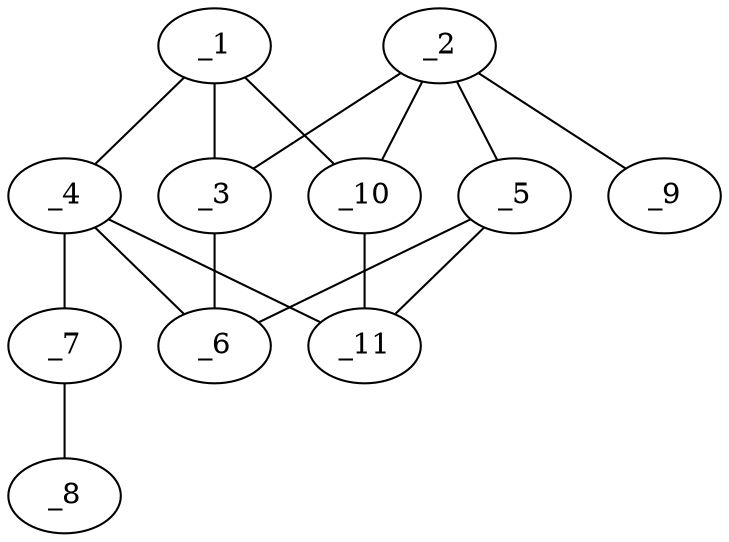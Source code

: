 graph molid688039 {
	_1	 [charge=0,
		chem=1,
		symbol="C  ",
		x="2.3071",
		y="-0.217"];
	_3	 [charge=0,
		chem=1,
		symbol="C  ",
		x="2.3071",
		y="0.783"];
	_1 -- _3	 [valence=1];
	_4	 [charge=0,
		chem=1,
		symbol="C  ",
		x="3.3071",
		y="-0.217"];
	_1 -- _4	 [valence=1];
	_10	 [charge=0,
		chem=1,
		symbol="C  ",
		x="2.7071",
		y="0.183"];
	_1 -- _10	 [valence=1];
	_2	 [charge=0,
		chem=1,
		symbol="C  ",
		x="2.7071",
		y="1.183"];
	_2 -- _3	 [valence=1];
	_5	 [charge=0,
		chem=1,
		symbol="C  ",
		x="3.7071",
		y="1.183"];
	_2 -- _5	 [valence=1];
	_9	 [charge=0,
		chem=1,
		symbol="C  ",
		x=2,
		y="1.8901"];
	_2 -- _9	 [valence=1];
	_2 -- _10	 [valence=1];
	_6	 [charge=0,
		chem=1,
		symbol="C  ",
		x="3.3071",
		y="0.783"];
	_3 -- _6	 [valence=1];
	_4 -- _6	 [valence=1];
	_7	 [charge=0,
		chem=1,
		symbol="C  ",
		x="4.0142",
		y="-0.9241"];
	_4 -- _7	 [valence=1];
	_11	 [charge=0,
		chem=1,
		symbol="C  ",
		x="3.7071",
		y="0.183"];
	_4 -- _11	 [valence=1];
	_5 -- _6	 [valence=1];
	_5 -- _11	 [valence=1];
	_8	 [charge=0,
		chem=2,
		symbol="O  ",
		x="3.7554",
		y="-1.8901"];
	_7 -- _8	 [valence=1];
	_10 -- _11	 [valence=1];
}
